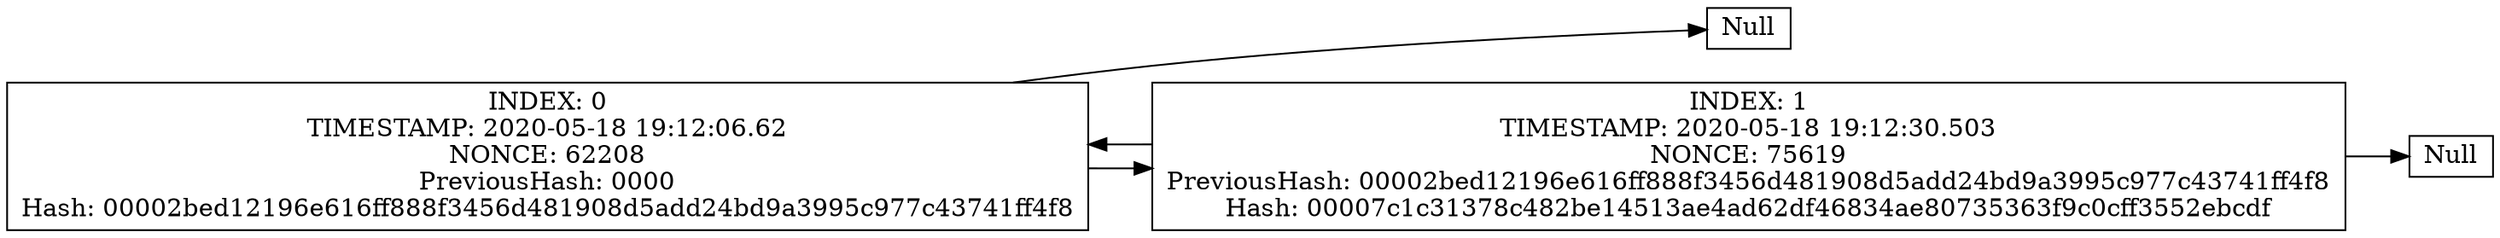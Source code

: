 digraph bloques{
rankdir=LR
node[shape=record, width= 0.1, height= 0.1];NodoNulli[label="Null"];
NodoNullf[label="Null"];
Nodo0[label="INDEX: 0\nTIMESTAMP: 2020-05-18 19:12:06.62\nNONCE: 62208\nPreviousHash: 0000\nHash: 00002bed12196e616ff888f3456d481908d5add24bd9a3995c977c43741ff4f8"];
Nodo1[label="INDEX: 1\nTIMESTAMP: 2020-05-18 19:12:30.503\nNONCE: 75619\nPreviousHash: 00002bed12196e616ff888f3456d481908d5add24bd9a3995c977c43741ff4f8\nHash: 00007c1c31378c482be14513ae4ad62df46834ae80735363f9c0cff3552ebcdf"];

Nodo0-> NodoNulli
Nodo0->Nodo1
Nodo1->NodoNullf

Nodo1->Nodo0

}
